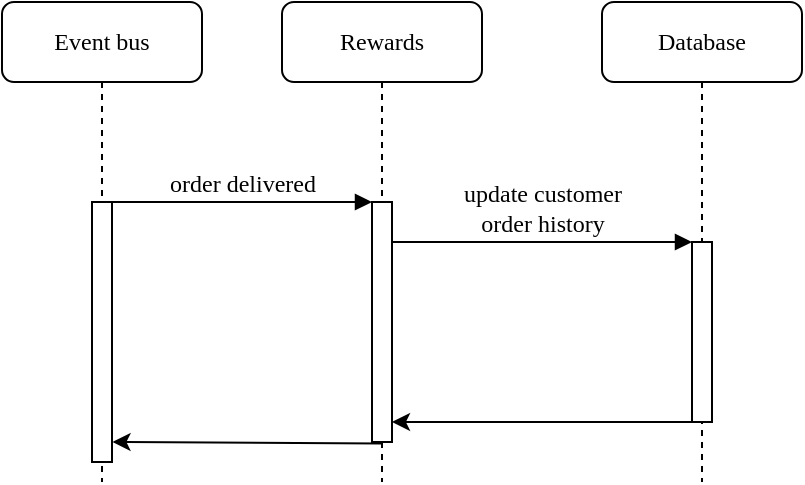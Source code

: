 <mxfile version="14.5.1" type="device"><diagram name="Page-1" id="13e1069c-82ec-6db2-03f1-153e76fe0fe0"><mxGraphModel dx="981" dy="567" grid="1" gridSize="10" guides="1" tooltips="1" connect="1" arrows="1" fold="1" page="1" pageScale="1" pageWidth="1100" pageHeight="850" background="#ffffff" math="0" shadow="0"><root><mxCell id="0"/><mxCell id="1" parent="0"/><mxCell id="7baba1c4bc27f4b0-2" value="Rewards" style="shape=umlLifeline;perimeter=lifelinePerimeter;whiteSpace=wrap;html=1;container=1;collapsible=0;recursiveResize=0;outlineConnect=0;rounded=1;shadow=0;comic=0;labelBackgroundColor=none;strokeWidth=1;fontFamily=Ubuntu;fontSize=12;align=center;" parent="1" vertex="1"><mxGeometry x="240" y="80" width="100" height="240" as="geometry"/></mxCell><mxCell id="7baba1c4bc27f4b0-10" value="" style="html=1;points=[];perimeter=orthogonalPerimeter;rounded=0;shadow=0;comic=0;labelBackgroundColor=none;strokeWidth=1;fontFamily=Ubuntu;fontSize=12;align=center;" parent="7baba1c4bc27f4b0-2" vertex="1"><mxGeometry x="45" y="100" width="10" height="120" as="geometry"/></mxCell><mxCell id="7baba1c4bc27f4b0-3" value="Database" style="shape=umlLifeline;perimeter=lifelinePerimeter;whiteSpace=wrap;html=1;container=1;collapsible=0;recursiveResize=0;outlineConnect=0;rounded=1;shadow=0;comic=0;labelBackgroundColor=none;strokeWidth=1;fontFamily=Ubuntu;fontSize=12;align=center;" parent="1" vertex="1"><mxGeometry x="400" y="80" width="100" height="240" as="geometry"/></mxCell><mxCell id="7baba1c4bc27f4b0-13" value="" style="html=1;points=[];perimeter=orthogonalPerimeter;rounded=0;shadow=0;comic=0;labelBackgroundColor=none;strokeWidth=1;fontFamily=Ubuntu;fontSize=12;align=center;" parent="7baba1c4bc27f4b0-3" vertex="1"><mxGeometry x="45" y="120" width="10" height="90" as="geometry"/></mxCell><mxCell id="7baba1c4bc27f4b0-8" value="Event bus" style="shape=umlLifeline;perimeter=lifelinePerimeter;whiteSpace=wrap;html=1;container=1;collapsible=0;recursiveResize=0;outlineConnect=0;rounded=1;shadow=0;comic=0;labelBackgroundColor=none;strokeWidth=1;fontFamily=Ubuntu;fontSize=12;align=center;" parent="1" vertex="1"><mxGeometry x="100" y="80" width="100" height="240" as="geometry"/></mxCell><mxCell id="7baba1c4bc27f4b0-9" value="" style="html=1;points=[];perimeter=orthogonalPerimeter;rounded=0;shadow=0;comic=0;labelBackgroundColor=none;strokeWidth=1;fontFamily=Ubuntu;fontSize=12;align=center;" parent="7baba1c4bc27f4b0-8" vertex="1"><mxGeometry x="45" y="100" width="10" height="130" as="geometry"/></mxCell><mxCell id="7baba1c4bc27f4b0-11" value="order delivered" style="html=1;verticalAlign=bottom;endArrow=block;entryX=0;entryY=0;labelBackgroundColor=none;fontFamily=Ubuntu;fontSize=12;edgeStyle=elbowEdgeStyle;elbow=vertical;" parent="1" source="7baba1c4bc27f4b0-9" target="7baba1c4bc27f4b0-10" edge="1"><mxGeometry relative="1" as="geometry"><mxPoint x="220" y="190" as="sourcePoint"/></mxGeometry></mxCell><mxCell id="7baba1c4bc27f4b0-14" value="update customer&lt;br&gt;order history" style="html=1;verticalAlign=bottom;endArrow=block;entryX=0;entryY=0;labelBackgroundColor=none;fontFamily=Ubuntu;fontSize=12;edgeStyle=elbowEdgeStyle;elbow=vertical;" parent="1" source="7baba1c4bc27f4b0-10" target="7baba1c4bc27f4b0-13" edge="1"><mxGeometry relative="1" as="geometry"><mxPoint x="370" y="200" as="sourcePoint"/></mxGeometry></mxCell><mxCell id="zLgzTigTBFzH8vwCgFGt-5" value="" style="edgeStyle=orthogonalEdgeStyle;rounded=0;orthogonalLoop=1;jettySize=auto;html=1;fontFamily=Ubuntu;fontSize=12;" parent="1" edge="1"><mxGeometry relative="1" as="geometry"><mxPoint x="445" y="230" as="sourcePoint"/><mxPoint x="295" y="290" as="targetPoint"/><Array as="points"><mxPoint x="445" y="290"/><mxPoint x="295" y="290"/></Array></mxGeometry></mxCell><mxCell id="zLgzTigTBFzH8vwCgFGt-8" value="" style="endArrow=classic;html=1;exitX=0.467;exitY=1.006;exitDx=0;exitDy=0;exitPerimeter=0;entryX=1.026;entryY=0.923;entryDx=0;entryDy=0;entryPerimeter=0;fontFamily=Ubuntu;fontSize=12;" parent="1" source="7baba1c4bc27f4b0-10" target="7baba1c4bc27f4b0-9" edge="1"><mxGeometry width="50" height="50" relative="1" as="geometry"><mxPoint x="200" y="320" as="sourcePoint"/><mxPoint x="156" y="300" as="targetPoint"/></mxGeometry></mxCell></root></mxGraphModel></diagram></mxfile>